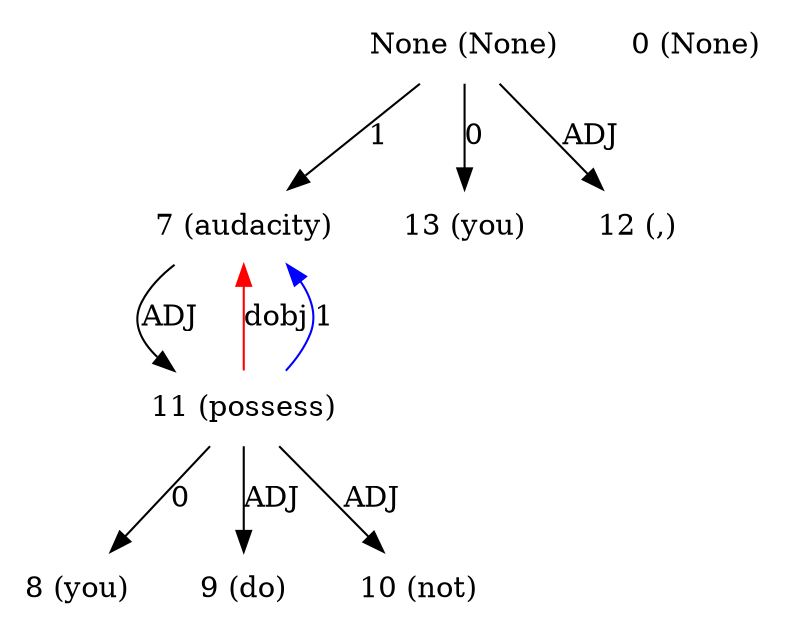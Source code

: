digraph G{
edge [dir=forward]
node [shape=plaintext]

None [label="None (None)"]
None -> 7 [label="1"]
None [label="None (None)"]
None -> 13 [label="0"]
None -> 12 [label="ADJ"]
0 [label="0 (None)"]
7 [label="7 (audacity)"]
7 -> 11 [label="ADJ"]
11 -> 7 [label="dobj", color="red"]
8 [label="8 (you)"]
9 [label="9 (do)"]
10 [label="10 (not)"]
11 [label="11 (possess)"]
11 -> 7 [label="1", color="blue"]
11 -> 8 [label="0"]
11 -> 9 [label="ADJ"]
11 -> 10 [label="ADJ"]
12 [label="12 (,)"]
13 [label="13 (you)"]
}
